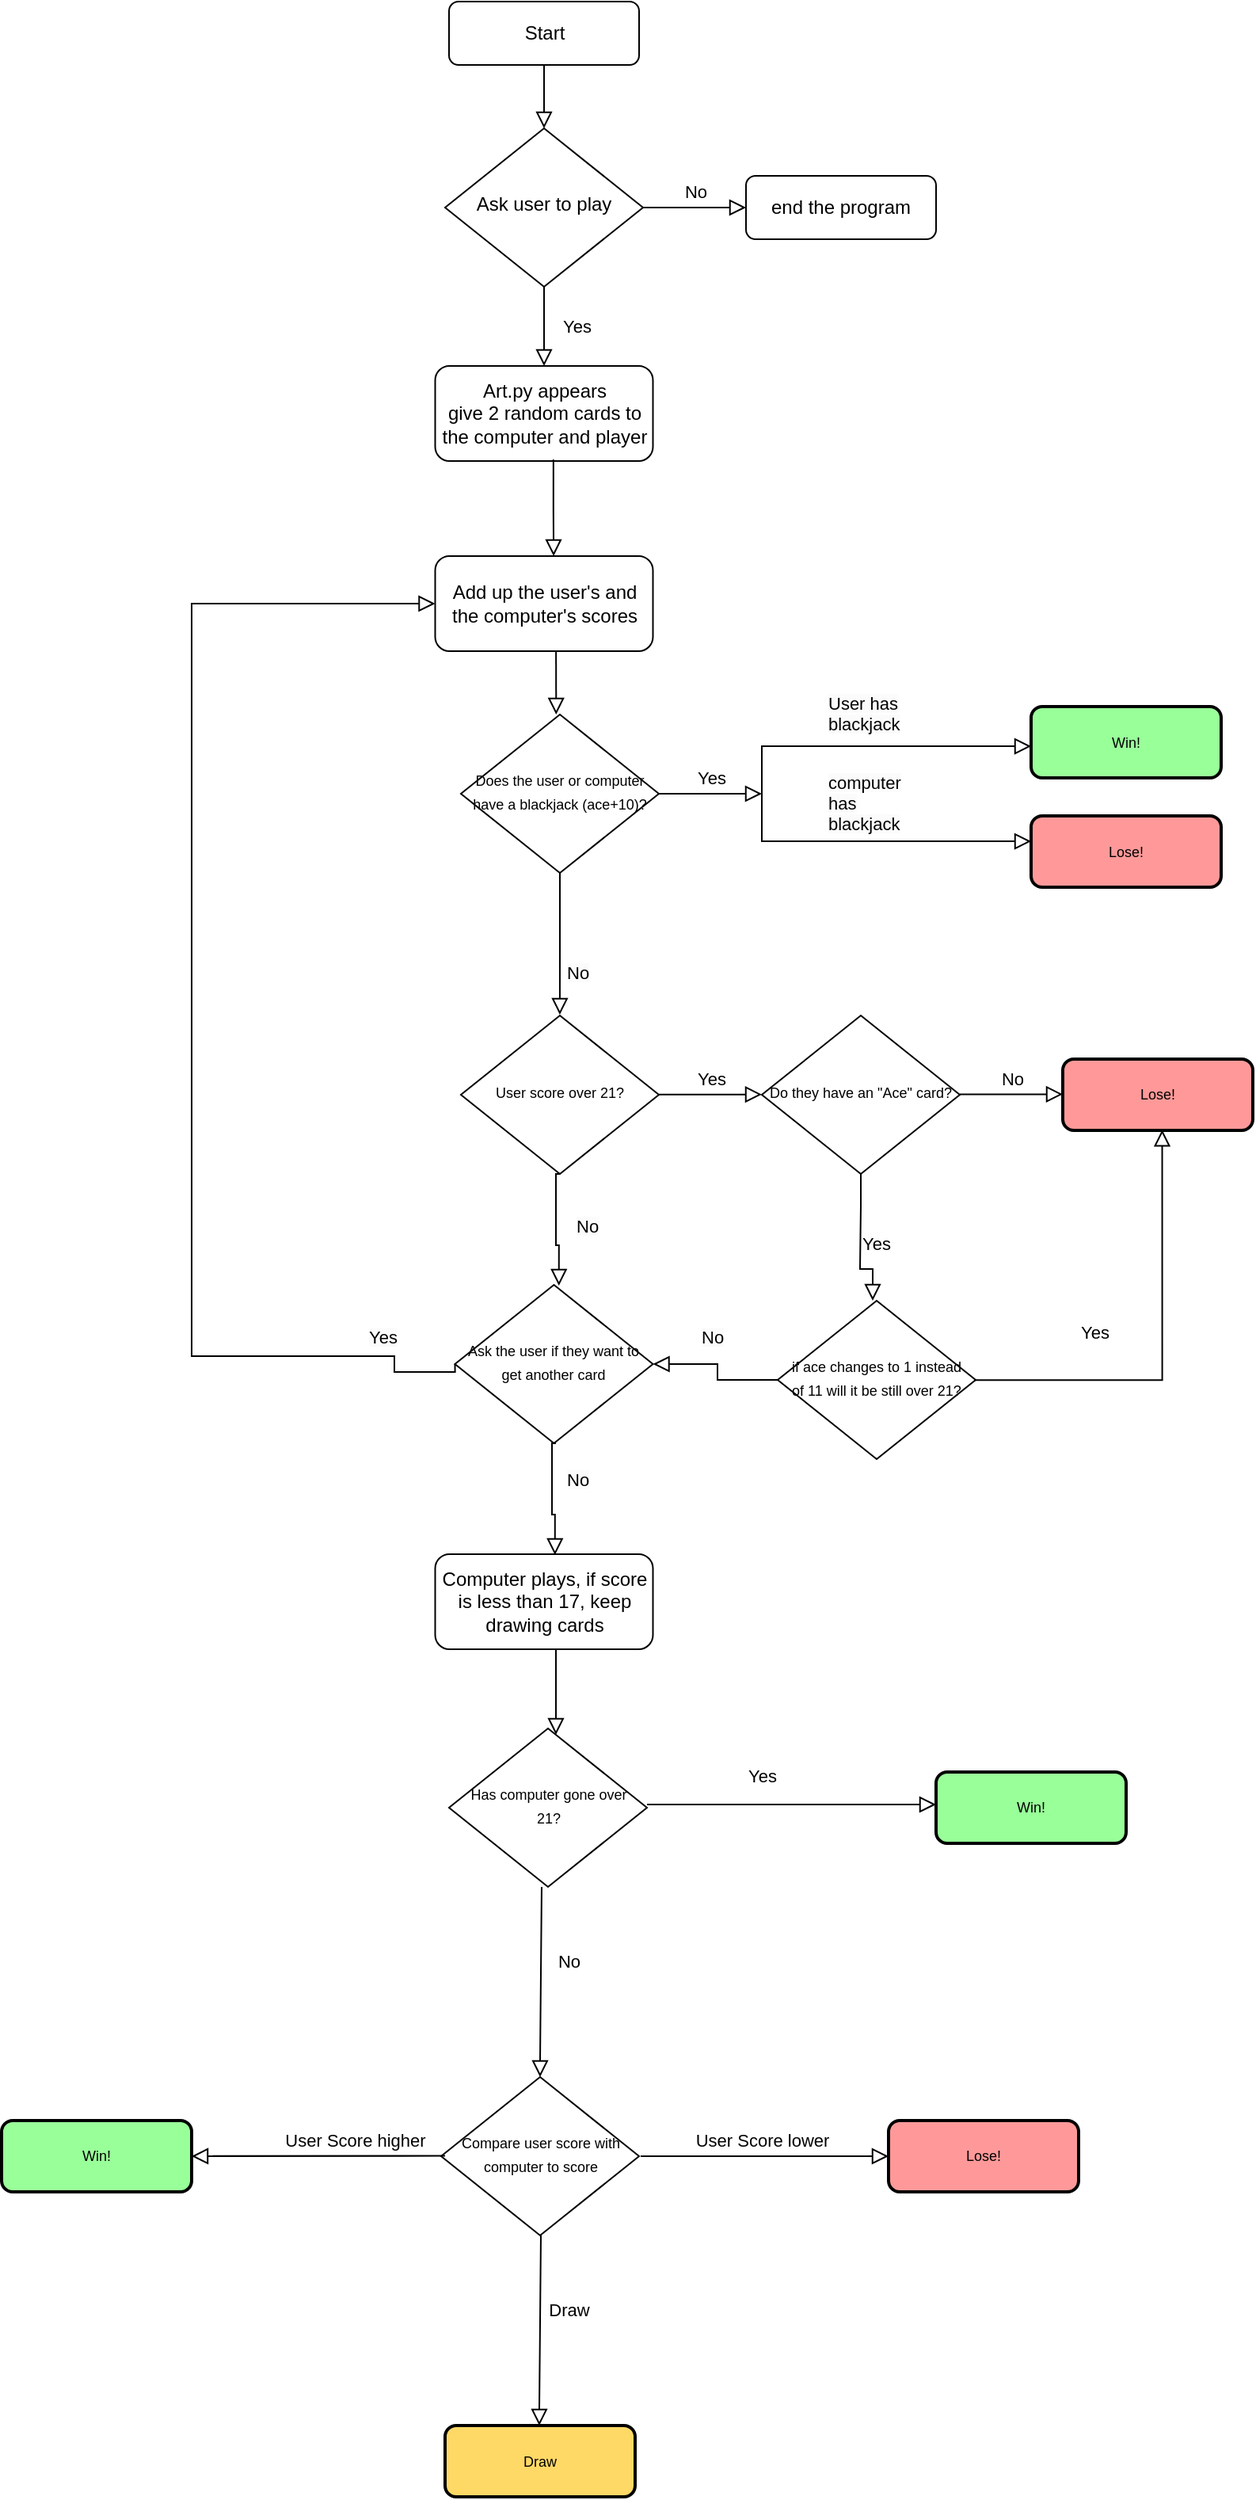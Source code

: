 <mxfile version="20.8.5" type="github">
  <diagram id="C5RBs43oDa-KdzZeNtuy" name="Page-1">
    <mxGraphModel dx="2571" dy="1107" grid="1" gridSize="10" guides="1" tooltips="1" connect="1" arrows="1" fold="1" page="1" pageScale="1" pageWidth="827" pageHeight="1169" math="0" shadow="0">
      <root>
        <mxCell id="WIyWlLk6GJQsqaUBKTNV-0" />
        <mxCell id="WIyWlLk6GJQsqaUBKTNV-1" parent="WIyWlLk6GJQsqaUBKTNV-0" />
        <mxCell id="WIyWlLk6GJQsqaUBKTNV-2" value="" style="rounded=0;html=1;jettySize=auto;orthogonalLoop=1;fontSize=11;endArrow=block;endFill=0;endSize=8;strokeWidth=1;shadow=0;labelBackgroundColor=none;edgeStyle=orthogonalEdgeStyle;" parent="WIyWlLk6GJQsqaUBKTNV-1" source="WIyWlLk6GJQsqaUBKTNV-3" target="WIyWlLk6GJQsqaUBKTNV-6" edge="1">
          <mxGeometry relative="1" as="geometry" />
        </mxCell>
        <mxCell id="WIyWlLk6GJQsqaUBKTNV-3" value="Start" style="rounded=1;whiteSpace=wrap;html=1;fontSize=12;glass=0;strokeWidth=1;shadow=0;" parent="WIyWlLk6GJQsqaUBKTNV-1" vertex="1">
          <mxGeometry x="172.5" y="70" width="120" height="40" as="geometry" />
        </mxCell>
        <mxCell id="WIyWlLk6GJQsqaUBKTNV-4" value="Yes" style="rounded=0;html=1;jettySize=auto;orthogonalLoop=1;fontSize=11;endArrow=block;endFill=0;endSize=8;strokeWidth=1;shadow=0;labelBackgroundColor=none;edgeStyle=orthogonalEdgeStyle;" parent="WIyWlLk6GJQsqaUBKTNV-1" source="WIyWlLk6GJQsqaUBKTNV-6" edge="1">
          <mxGeometry y="20" relative="1" as="geometry">
            <mxPoint as="offset" />
            <mxPoint x="232.5" y="300" as="targetPoint" />
          </mxGeometry>
        </mxCell>
        <mxCell id="WIyWlLk6GJQsqaUBKTNV-5" value="No" style="edgeStyle=orthogonalEdgeStyle;rounded=0;html=1;jettySize=auto;orthogonalLoop=1;fontSize=11;endArrow=block;endFill=0;endSize=8;strokeWidth=1;shadow=0;labelBackgroundColor=none;" parent="WIyWlLk6GJQsqaUBKTNV-1" source="WIyWlLk6GJQsqaUBKTNV-6" target="WIyWlLk6GJQsqaUBKTNV-7" edge="1">
          <mxGeometry y="10" relative="1" as="geometry">
            <mxPoint as="offset" />
          </mxGeometry>
        </mxCell>
        <mxCell id="WIyWlLk6GJQsqaUBKTNV-6" value="Ask user to play" style="rhombus;whiteSpace=wrap;html=1;shadow=0;fontFamily=Helvetica;fontSize=12;align=center;strokeWidth=1;spacing=6;spacingTop=-4;" parent="WIyWlLk6GJQsqaUBKTNV-1" vertex="1">
          <mxGeometry x="170" y="150" width="125" height="100" as="geometry" />
        </mxCell>
        <mxCell id="WIyWlLk6GJQsqaUBKTNV-7" value="end the program" style="rounded=1;whiteSpace=wrap;html=1;fontSize=12;glass=0;strokeWidth=1;shadow=0;" parent="WIyWlLk6GJQsqaUBKTNV-1" vertex="1">
          <mxGeometry x="360" y="180" width="120" height="40" as="geometry" />
        </mxCell>
        <mxCell id="7bwbReD94zH6a7A578yX-1" value="Art.py appears&lt;br&gt;give 2 random cards to the computer and player" style="rounded=1;whiteSpace=wrap;html=1;fontSize=12;glass=0;strokeWidth=1;shadow=0;" vertex="1" parent="WIyWlLk6GJQsqaUBKTNV-1">
          <mxGeometry x="163.75" y="300" width="137.5" height="60" as="geometry" />
        </mxCell>
        <mxCell id="7bwbReD94zH6a7A578yX-4" value="" style="rounded=0;html=1;jettySize=auto;orthogonalLoop=1;fontSize=11;endArrow=block;endFill=0;endSize=8;strokeWidth=1;shadow=0;labelBackgroundColor=none;edgeStyle=orthogonalEdgeStyle;exitX=0.543;exitY=0.984;exitDx=0;exitDy=0;exitPerimeter=0;" edge="1" parent="WIyWlLk6GJQsqaUBKTNV-1" source="7bwbReD94zH6a7A578yX-1">
          <mxGeometry y="20" relative="1" as="geometry">
            <mxPoint as="offset" />
            <mxPoint x="238.55" y="370" as="sourcePoint" />
            <mxPoint x="238.55" y="420" as="targetPoint" />
          </mxGeometry>
        </mxCell>
        <mxCell id="7bwbReD94zH6a7A578yX-7" value="Add up the user&#39;s and the computer&#39;s scores" style="rounded=1;whiteSpace=wrap;html=1;fontSize=12;glass=0;strokeWidth=1;shadow=0;" vertex="1" parent="WIyWlLk6GJQsqaUBKTNV-1">
          <mxGeometry x="163.75" y="420" width="137.5" height="60" as="geometry" />
        </mxCell>
        <mxCell id="7bwbReD94zH6a7A578yX-8" value="&lt;font style=&quot;font-size: 9px;&quot;&gt;Does the user or computer have a blackjack (ace+10)?&lt;/font&gt;" style="rhombus;whiteSpace=wrap;html=1;shadow=0;fontFamily=Helvetica;fontSize=12;align=center;strokeWidth=1;spacing=6;spacingTop=-4;" vertex="1" parent="WIyWlLk6GJQsqaUBKTNV-1">
          <mxGeometry x="180" y="520" width="125" height="100" as="geometry" />
        </mxCell>
        <mxCell id="7bwbReD94zH6a7A578yX-10" value="" style="rounded=0;html=1;jettySize=auto;orthogonalLoop=1;fontSize=11;endArrow=block;endFill=0;endSize=8;strokeWidth=1;shadow=0;labelBackgroundColor=none;edgeStyle=orthogonalEdgeStyle;exitX=0.555;exitY=1.009;exitDx=0;exitDy=0;exitPerimeter=0;" edge="1" parent="WIyWlLk6GJQsqaUBKTNV-1" source="7bwbReD94zH6a7A578yX-7">
          <mxGeometry y="20" relative="1" as="geometry">
            <mxPoint as="offset" />
            <mxPoint x="240.003" y="459.04" as="sourcePoint" />
            <mxPoint x="240.14" y="520" as="targetPoint" />
            <Array as="points" />
          </mxGeometry>
        </mxCell>
        <mxCell id="7bwbReD94zH6a7A578yX-11" value="" style="rounded=0;html=1;jettySize=auto;orthogonalLoop=1;fontSize=11;endArrow=block;endFill=0;endSize=8;strokeWidth=1;shadow=0;labelBackgroundColor=none;edgeStyle=orthogonalEdgeStyle;exitX=0.5;exitY=1;exitDx=0;exitDy=0;" edge="1" parent="WIyWlLk6GJQsqaUBKTNV-1" source="7bwbReD94zH6a7A578yX-8">
          <mxGeometry y="20" relative="1" as="geometry">
            <mxPoint as="offset" />
            <mxPoint x="242.382" y="670" as="sourcePoint" />
            <mxPoint x="242.46" y="709.46" as="targetPoint" />
            <Array as="points" />
          </mxGeometry>
        </mxCell>
        <mxCell id="7bwbReD94zH6a7A578yX-13" value="&lt;span style=&quot;color: rgb(0, 0, 0); font-family: Helvetica; font-size: 11px; font-style: normal; font-variant-ligatures: normal; font-variant-caps: normal; font-weight: 400; letter-spacing: normal; orphans: 2; text-align: center; text-indent: 0px; text-transform: none; widows: 2; word-spacing: 0px; -webkit-text-stroke-width: 0px; background-color: rgb(251, 251, 251); text-decoration-thickness: initial; text-decoration-style: initial; text-decoration-color: initial; float: none; display: inline !important;&quot;&gt;No&lt;/span&gt;" style="text;whiteSpace=wrap;html=1;fontSize=9;" vertex="1" parent="WIyWlLk6GJQsqaUBKTNV-1">
          <mxGeometry x="245" y="670" width="50" height="40" as="geometry" />
        </mxCell>
        <mxCell id="7bwbReD94zH6a7A578yX-15" value="Yes" style="edgeStyle=orthogonalEdgeStyle;rounded=0;html=1;jettySize=auto;orthogonalLoop=1;fontSize=11;endArrow=block;endFill=0;endSize=8;strokeWidth=1;shadow=0;labelBackgroundColor=none;" edge="1" parent="WIyWlLk6GJQsqaUBKTNV-1">
          <mxGeometry y="10" relative="1" as="geometry">
            <mxPoint as="offset" />
            <mxPoint x="305" y="570" as="sourcePoint" />
            <mxPoint x="370" y="570" as="targetPoint" />
          </mxGeometry>
        </mxCell>
        <mxCell id="7bwbReD94zH6a7A578yX-16" value="Win!" style="rounded=1;whiteSpace=wrap;html=1;absoluteArcSize=1;arcSize=14;strokeWidth=2;fontSize=9;fillColor=#99FF99;" vertex="1" parent="WIyWlLk6GJQsqaUBKTNV-1">
          <mxGeometry x="540" y="515" width="120" height="45" as="geometry" />
        </mxCell>
        <mxCell id="7bwbReD94zH6a7A578yX-18" value="" style="edgeStyle=orthogonalEdgeStyle;rounded=0;html=1;jettySize=auto;orthogonalLoop=1;fontSize=11;endArrow=block;endFill=0;endSize=8;strokeWidth=1;shadow=0;labelBackgroundColor=none;entryX=0;entryY=0.556;entryDx=0;entryDy=0;entryPerimeter=0;" edge="1" parent="WIyWlLk6GJQsqaUBKTNV-1" target="7bwbReD94zH6a7A578yX-16">
          <mxGeometry x="0.151" relative="1" as="geometry">
            <mxPoint as="offset" />
            <mxPoint x="370" y="570" as="sourcePoint" />
            <mxPoint x="530" y="540" as="targetPoint" />
            <Array as="points">
              <mxPoint x="370" y="540" />
            </Array>
          </mxGeometry>
        </mxCell>
        <mxCell id="7bwbReD94zH6a7A578yX-19" value="" style="edgeStyle=orthogonalEdgeStyle;rounded=0;html=1;jettySize=auto;orthogonalLoop=1;fontSize=11;endArrow=block;endFill=0;endSize=8;strokeWidth=1;shadow=0;labelBackgroundColor=none;entryX=0;entryY=0.356;entryDx=0;entryDy=0;entryPerimeter=0;" edge="1" parent="WIyWlLk6GJQsqaUBKTNV-1" target="7bwbReD94zH6a7A578yX-20">
          <mxGeometry x="0.151" relative="1" as="geometry">
            <mxPoint as="offset" />
            <mxPoint x="370" y="570" as="sourcePoint" />
            <mxPoint x="530" y="600" as="targetPoint" />
            <Array as="points">
              <mxPoint x="370" y="600" />
            </Array>
          </mxGeometry>
        </mxCell>
        <mxCell id="7bwbReD94zH6a7A578yX-20" value="Lose!" style="rounded=1;whiteSpace=wrap;html=1;absoluteArcSize=1;arcSize=14;strokeWidth=2;fontSize=9;fillColor=#FF9999;" vertex="1" parent="WIyWlLk6GJQsqaUBKTNV-1">
          <mxGeometry x="540" y="584" width="120" height="45" as="geometry" />
        </mxCell>
        <mxCell id="7bwbReD94zH6a7A578yX-21" value="&lt;span style=&quot;color: rgb(0, 0, 0); font-family: Helvetica; font-size: 11px; font-style: normal; font-variant-ligatures: normal; font-variant-caps: normal; font-weight: 400; letter-spacing: normal; orphans: 2; text-align: center; text-indent: 0px; text-transform: none; widows: 2; word-spacing: 0px; -webkit-text-stroke-width: 0px; background-color: rgb(251, 251, 251); text-decoration-thickness: initial; text-decoration-style: initial; text-decoration-color: initial; float: none; display: inline !important;&quot;&gt;User has blackjack&lt;/span&gt;" style="text;whiteSpace=wrap;html=1;fontSize=9;" vertex="1" parent="WIyWlLk6GJQsqaUBKTNV-1">
          <mxGeometry x="410" y="500" width="50" height="40" as="geometry" />
        </mxCell>
        <mxCell id="7bwbReD94zH6a7A578yX-22" value="&lt;span style=&quot;color: rgb(0, 0, 0); font-family: Helvetica; font-size: 11px; font-style: normal; font-variant-ligatures: normal; font-variant-caps: normal; font-weight: 400; letter-spacing: normal; orphans: 2; text-align: center; text-indent: 0px; text-transform: none; widows: 2; word-spacing: 0px; -webkit-text-stroke-width: 0px; background-color: rgb(251, 251, 251); text-decoration-thickness: initial; text-decoration-style: initial; text-decoration-color: initial; float: none; display: inline !important;&quot;&gt;computer has blackjack&lt;/span&gt;" style="text;whiteSpace=wrap;html=1;fontSize=9;" vertex="1" parent="WIyWlLk6GJQsqaUBKTNV-1">
          <mxGeometry x="410" y="550" width="50" height="40" as="geometry" />
        </mxCell>
        <mxCell id="7bwbReD94zH6a7A578yX-23" value="&lt;font style=&quot;font-size: 9px;&quot;&gt;User score over 21?&lt;/font&gt;" style="rhombus;whiteSpace=wrap;html=1;shadow=0;fontFamily=Helvetica;fontSize=12;align=center;strokeWidth=1;spacing=6;spacingTop=-4;" vertex="1" parent="WIyWlLk6GJQsqaUBKTNV-1">
          <mxGeometry x="180" y="710" width="125" height="100" as="geometry" />
        </mxCell>
        <mxCell id="7bwbReD94zH6a7A578yX-24" value="Yes" style="edgeStyle=orthogonalEdgeStyle;rounded=0;html=1;jettySize=auto;orthogonalLoop=1;fontSize=11;endArrow=block;endFill=0;endSize=8;strokeWidth=1;shadow=0;labelBackgroundColor=none;" edge="1" parent="WIyWlLk6GJQsqaUBKTNV-1">
          <mxGeometry y="10" relative="1" as="geometry">
            <mxPoint as="offset" />
            <mxPoint x="305" y="759.83" as="sourcePoint" />
            <mxPoint x="370" y="759.83" as="targetPoint" />
          </mxGeometry>
        </mxCell>
        <mxCell id="7bwbReD94zH6a7A578yX-25" value="&lt;font style=&quot;font-size: 9px;&quot;&gt;Do they have an &quot;Ace&quot; card?&lt;/font&gt;" style="rhombus;whiteSpace=wrap;html=1;shadow=0;fontFamily=Helvetica;fontSize=12;align=center;strokeWidth=1;spacing=6;spacingTop=-4;" vertex="1" parent="WIyWlLk6GJQsqaUBKTNV-1">
          <mxGeometry x="370" y="710" width="125" height="100" as="geometry" />
        </mxCell>
        <mxCell id="7bwbReD94zH6a7A578yX-26" value="No" style="edgeStyle=orthogonalEdgeStyle;rounded=0;html=1;jettySize=auto;orthogonalLoop=1;fontSize=11;endArrow=block;endFill=0;endSize=8;strokeWidth=1;shadow=0;labelBackgroundColor=none;" edge="1" parent="WIyWlLk6GJQsqaUBKTNV-1">
          <mxGeometry y="10" relative="1" as="geometry">
            <mxPoint as="offset" />
            <mxPoint x="495" y="759.71" as="sourcePoint" />
            <mxPoint x="560" y="759.71" as="targetPoint" />
          </mxGeometry>
        </mxCell>
        <mxCell id="7bwbReD94zH6a7A578yX-27" value="Lose!" style="rounded=1;whiteSpace=wrap;html=1;absoluteArcSize=1;arcSize=14;strokeWidth=2;fontSize=9;fillColor=#FF9999;" vertex="1" parent="WIyWlLk6GJQsqaUBKTNV-1">
          <mxGeometry x="560" y="737.5" width="120" height="45" as="geometry" />
        </mxCell>
        <mxCell id="7bwbReD94zH6a7A578yX-28" value="Yes" style="edgeStyle=orthogonalEdgeStyle;rounded=0;html=1;jettySize=auto;orthogonalLoop=1;fontSize=11;endArrow=block;endFill=0;endSize=8;strokeWidth=1;shadow=0;labelBackgroundColor=none;exitX=0.5;exitY=1;exitDx=0;exitDy=0;" edge="1" parent="WIyWlLk6GJQsqaUBKTNV-1" source="7bwbReD94zH6a7A578yX-25">
          <mxGeometry y="10" relative="1" as="geometry">
            <mxPoint as="offset" />
            <mxPoint x="410" y="830.0" as="sourcePoint" />
            <mxPoint x="440" y="890" as="targetPoint" />
            <Array as="points">
              <mxPoint x="433" y="830" />
              <mxPoint x="432" y="830" />
              <mxPoint x="432" y="870" />
              <mxPoint x="440" y="870" />
            </Array>
          </mxGeometry>
        </mxCell>
        <mxCell id="7bwbReD94zH6a7A578yX-29" value="&lt;font style=&quot;font-size: 9px;&quot;&gt;if ace changes to 1 instead of 11 will it be still over 21?&lt;/font&gt;" style="rhombus;whiteSpace=wrap;html=1;shadow=0;fontFamily=Helvetica;fontSize=12;align=center;strokeWidth=1;spacing=6;spacingTop=-4;" vertex="1" parent="WIyWlLk6GJQsqaUBKTNV-1">
          <mxGeometry x="380" y="890" width="125" height="100" as="geometry" />
        </mxCell>
        <mxCell id="7bwbReD94zH6a7A578yX-30" value="Yes" style="edgeStyle=orthogonalEdgeStyle;rounded=0;html=1;jettySize=auto;orthogonalLoop=1;fontSize=11;endArrow=block;endFill=0;endSize=8;strokeWidth=1;shadow=0;labelBackgroundColor=none;exitX=0.993;exitY=0.501;exitDx=0;exitDy=0;exitPerimeter=0;entryX=0.523;entryY=0.992;entryDx=0;entryDy=0;entryPerimeter=0;" edge="1" parent="WIyWlLk6GJQsqaUBKTNV-1" source="7bwbReD94zH6a7A578yX-29" target="7bwbReD94zH6a7A578yX-27">
          <mxGeometry x="-0.451" y="30" relative="1" as="geometry">
            <mxPoint as="offset" />
            <mxPoint x="510" y="940" as="sourcePoint" />
            <mxPoint x="600" y="940" as="targetPoint" />
            <Array as="points">
              <mxPoint x="623" y="940" />
            </Array>
          </mxGeometry>
        </mxCell>
        <mxCell id="7bwbReD94zH6a7A578yX-31" value="&lt;font style=&quot;font-size: 9px;&quot;&gt;Ask the user if they want to get another card&lt;/font&gt;" style="rhombus;whiteSpace=wrap;html=1;shadow=0;fontFamily=Helvetica;fontSize=12;align=center;strokeWidth=1;spacing=6;spacingTop=-4;" vertex="1" parent="WIyWlLk6GJQsqaUBKTNV-1">
          <mxGeometry x="176.25" y="880" width="125" height="100" as="geometry" />
        </mxCell>
        <mxCell id="7bwbReD94zH6a7A578yX-33" value="" style="rounded=0;html=1;jettySize=auto;orthogonalLoop=1;fontSize=11;endArrow=block;endFill=0;endSize=8;strokeWidth=1;shadow=0;labelBackgroundColor=none;edgeStyle=orthogonalEdgeStyle;exitX=0.5;exitY=1;exitDx=0;exitDy=0;entryX=0.525;entryY=0.005;entryDx=0;entryDy=0;entryPerimeter=0;" edge="1" parent="WIyWlLk6GJQsqaUBKTNV-1" target="7bwbReD94zH6a7A578yX-31">
          <mxGeometry y="20" relative="1" as="geometry">
            <mxPoint as="offset" />
            <mxPoint x="242.45" y="810" as="sourcePoint" />
            <mxPoint x="242.41" y="899.46" as="targetPoint" />
            <Array as="points">
              <mxPoint x="240" y="810" />
              <mxPoint x="240" y="855" />
              <mxPoint x="242" y="855" />
            </Array>
          </mxGeometry>
        </mxCell>
        <mxCell id="7bwbReD94zH6a7A578yX-34" value="&lt;span style=&quot;color: rgb(0, 0, 0); font-family: Helvetica; font-size: 11px; font-style: normal; font-variant-ligatures: normal; font-variant-caps: normal; font-weight: 400; letter-spacing: normal; orphans: 2; text-align: center; text-indent: 0px; text-transform: none; widows: 2; word-spacing: 0px; -webkit-text-stroke-width: 0px; background-color: rgb(251, 251, 251); text-decoration-thickness: initial; text-decoration-style: initial; text-decoration-color: initial; float: none; display: inline !important;&quot;&gt;No&lt;/span&gt;" style="text;whiteSpace=wrap;html=1;fontSize=9;" vertex="1" parent="WIyWlLk6GJQsqaUBKTNV-1">
          <mxGeometry x="251.25" y="830" width="50" height="40" as="geometry" />
        </mxCell>
        <mxCell id="7bwbReD94zH6a7A578yX-35" value="" style="rounded=0;html=1;jettySize=auto;orthogonalLoop=1;fontSize=11;endArrow=block;endFill=0;endSize=8;strokeWidth=1;shadow=0;labelBackgroundColor=none;edgeStyle=orthogonalEdgeStyle;exitX=0;exitY=0.5;exitDx=0;exitDy=0;entryX=1;entryY=0.5;entryDx=0;entryDy=0;" edge="1" parent="WIyWlLk6GJQsqaUBKTNV-1" source="7bwbReD94zH6a7A578yX-29" target="7bwbReD94zH6a7A578yX-31">
          <mxGeometry y="20" relative="1" as="geometry">
            <mxPoint as="offset" />
            <mxPoint x="342.45" y="894.75" as="sourcePoint" />
            <mxPoint x="341.875" y="965.25" as="targetPoint" />
            <Array as="points">
              <mxPoint x="342" y="940" />
              <mxPoint x="342" y="930" />
            </Array>
          </mxGeometry>
        </mxCell>
        <mxCell id="7bwbReD94zH6a7A578yX-36" value="&lt;span style=&quot;color: rgb(0, 0, 0); font-family: Helvetica; font-size: 11px; font-style: normal; font-variant-ligatures: normal; font-variant-caps: normal; font-weight: 400; letter-spacing: normal; orphans: 2; text-align: center; text-indent: 0px; text-transform: none; widows: 2; word-spacing: 0px; -webkit-text-stroke-width: 0px; background-color: rgb(251, 251, 251); text-decoration-thickness: initial; text-decoration-style: initial; text-decoration-color: initial; float: none; display: inline !important;&quot;&gt;No&lt;/span&gt;" style="text;whiteSpace=wrap;html=1;fontSize=9;" vertex="1" parent="WIyWlLk6GJQsqaUBKTNV-1">
          <mxGeometry x="330" y="900" width="50" height="40" as="geometry" />
        </mxCell>
        <mxCell id="7bwbReD94zH6a7A578yX-37" value="" style="rounded=0;html=1;jettySize=auto;orthogonalLoop=1;fontSize=11;endArrow=block;endFill=0;endSize=8;strokeWidth=1;shadow=0;labelBackgroundColor=none;edgeStyle=orthogonalEdgeStyle;exitX=0;exitY=0.5;exitDx=0;exitDy=0;entryX=0;entryY=0.5;entryDx=0;entryDy=0;" edge="1" parent="WIyWlLk6GJQsqaUBKTNV-1" source="7bwbReD94zH6a7A578yX-31" target="7bwbReD94zH6a7A578yX-7">
          <mxGeometry y="20" relative="1" as="geometry">
            <mxPoint as="offset" />
            <mxPoint x="176.25" y="935" as="sourcePoint" />
            <mxPoint x="10" y="440" as="targetPoint" />
            <Array as="points">
              <mxPoint x="176" y="935" />
              <mxPoint x="138" y="935" />
              <mxPoint x="138" y="925" />
              <mxPoint x="10" y="925" />
              <mxPoint x="10" y="450" />
            </Array>
          </mxGeometry>
        </mxCell>
        <mxCell id="7bwbReD94zH6a7A578yX-38" value="&lt;span style=&quot;color: rgb(0, 0, 0); font-family: Helvetica; font-size: 11px; font-style: normal; font-variant-ligatures: normal; font-variant-caps: normal; font-weight: 400; letter-spacing: normal; orphans: 2; text-align: center; text-indent: 0px; text-transform: none; widows: 2; word-spacing: 0px; -webkit-text-stroke-width: 0px; background-color: rgb(251, 251, 251); text-decoration-thickness: initial; text-decoration-style: initial; text-decoration-color: initial; float: none; display: inline !important;&quot;&gt;Yes&lt;/span&gt;" style="text;whiteSpace=wrap;html=1;fontSize=9;" vertex="1" parent="WIyWlLk6GJQsqaUBKTNV-1">
          <mxGeometry x="120" y="900" width="50" height="40" as="geometry" />
        </mxCell>
        <mxCell id="7bwbReD94zH6a7A578yX-39" value="" style="rounded=0;html=1;jettySize=auto;orthogonalLoop=1;fontSize=11;endArrow=block;endFill=0;endSize=8;strokeWidth=1;shadow=0;labelBackgroundColor=none;edgeStyle=orthogonalEdgeStyle;exitX=0.5;exitY=1;exitDx=0;exitDy=0;entryX=0.525;entryY=0.005;entryDx=0;entryDy=0;entryPerimeter=0;" edge="1" parent="WIyWlLk6GJQsqaUBKTNV-1">
          <mxGeometry y="20" relative="1" as="geometry">
            <mxPoint as="offset" />
            <mxPoint x="239.97" y="980" as="sourcePoint" />
            <mxPoint x="239.395" y="1050.5" as="targetPoint" />
            <Array as="points">
              <mxPoint x="237.52" y="980" />
              <mxPoint x="237.52" y="1025" />
              <mxPoint x="239.52" y="1025" />
            </Array>
          </mxGeometry>
        </mxCell>
        <mxCell id="7bwbReD94zH6a7A578yX-40" value="&lt;span style=&quot;color: rgb(0, 0, 0); font-family: Helvetica; font-size: 11px; font-style: normal; font-variant-ligatures: normal; font-variant-caps: normal; font-weight: 400; letter-spacing: normal; orphans: 2; text-align: center; text-indent: 0px; text-transform: none; widows: 2; word-spacing: 0px; -webkit-text-stroke-width: 0px; background-color: rgb(251, 251, 251); text-decoration-thickness: initial; text-decoration-style: initial; text-decoration-color: initial; float: none; display: inline !important;&quot;&gt;No&lt;/span&gt;" style="text;whiteSpace=wrap;html=1;fontSize=9;" vertex="1" parent="WIyWlLk6GJQsqaUBKTNV-1">
          <mxGeometry x="245" y="990" width="50" height="40" as="geometry" />
        </mxCell>
        <mxCell id="7bwbReD94zH6a7A578yX-42" value="Computer plays, if score is less than 17, keep drawing cards" style="rounded=1;whiteSpace=wrap;html=1;fontSize=12;glass=0;strokeWidth=1;shadow=0;" vertex="1" parent="WIyWlLk6GJQsqaUBKTNV-1">
          <mxGeometry x="163.75" y="1050" width="137.5" height="60" as="geometry" />
        </mxCell>
        <mxCell id="7bwbReD94zH6a7A578yX-43" value="&lt;font style=&quot;font-size: 9px;&quot;&gt;Has computer gone over 21?&lt;/font&gt;" style="rhombus;whiteSpace=wrap;html=1;shadow=0;fontFamily=Helvetica;fontSize=12;align=center;strokeWidth=1;spacing=6;spacingTop=-4;" vertex="1" parent="WIyWlLk6GJQsqaUBKTNV-1">
          <mxGeometry x="172.5" y="1160" width="125" height="100" as="geometry" />
        </mxCell>
        <mxCell id="7bwbReD94zH6a7A578yX-44" value="Yes" style="edgeStyle=orthogonalEdgeStyle;rounded=0;html=1;jettySize=auto;orthogonalLoop=1;fontSize=11;endArrow=block;endFill=0;endSize=8;strokeWidth=1;shadow=0;labelBackgroundColor=none;exitX=0.993;exitY=0.501;exitDx=0;exitDy=0;exitPerimeter=0;" edge="1" parent="WIyWlLk6GJQsqaUBKTNV-1">
          <mxGeometry x="-0.205" y="18" relative="1" as="geometry">
            <mxPoint as="offset" />
            <mxPoint x="297.495" y="1207.96" as="sourcePoint" />
            <mxPoint x="480" y="1208" as="targetPoint" />
            <Array as="points">
              <mxPoint x="416.37" y="1207.86" />
            </Array>
          </mxGeometry>
        </mxCell>
        <mxCell id="7bwbReD94zH6a7A578yX-45" value="Win!" style="rounded=1;whiteSpace=wrap;html=1;absoluteArcSize=1;arcSize=14;strokeWidth=2;fontSize=9;fillColor=#99FF99;" vertex="1" parent="WIyWlLk6GJQsqaUBKTNV-1">
          <mxGeometry x="480" y="1187.5" width="120" height="45" as="geometry" />
        </mxCell>
        <mxCell id="7bwbReD94zH6a7A578yX-46" value="" style="edgeStyle=orthogonalEdgeStyle;rounded=0;html=1;jettySize=auto;orthogonalLoop=1;fontSize=11;endArrow=block;endFill=0;endSize=8;strokeWidth=1;shadow=0;labelBackgroundColor=none;exitX=0.993;exitY=0.501;exitDx=0;exitDy=0;exitPerimeter=0;" edge="1" parent="WIyWlLk6GJQsqaUBKTNV-1" target="7bwbReD94zH6a7A578yX-43">
          <mxGeometry x="-0.205" y="18" relative="1" as="geometry">
            <mxPoint as="offset" />
            <mxPoint x="232.705" y="1110" as="sourcePoint" />
            <mxPoint x="235" y="1150" as="targetPoint" />
            <Array as="points">
              <mxPoint x="240" y="1110" />
            </Array>
          </mxGeometry>
        </mxCell>
        <mxCell id="7bwbReD94zH6a7A578yX-47" value="No" style="edgeStyle=orthogonalEdgeStyle;rounded=0;html=1;jettySize=auto;orthogonalLoop=1;fontSize=11;endArrow=block;endFill=0;endSize=8;strokeWidth=1;shadow=0;labelBackgroundColor=none;exitX=0.993;exitY=0.501;exitDx=0;exitDy=0;exitPerimeter=0;" edge="1" parent="WIyWlLk6GJQsqaUBKTNV-1">
          <mxGeometry x="-0.205" y="18" relative="1" as="geometry">
            <mxPoint as="offset" />
            <mxPoint x="230.995" y="1260" as="sourcePoint" />
            <mxPoint x="230" y="1380" as="targetPoint" />
            <Array as="points">
              <mxPoint x="230" y="1260" />
              <mxPoint x="230" y="1370" />
            </Array>
          </mxGeometry>
        </mxCell>
        <mxCell id="7bwbReD94zH6a7A578yX-48" value="&lt;font style=&quot;font-size: 9px;&quot;&gt;Compare user score with computer to score&lt;/font&gt;" style="rhombus;whiteSpace=wrap;html=1;shadow=0;fontFamily=Helvetica;fontSize=12;align=center;strokeWidth=1;spacing=6;spacingTop=-4;" vertex="1" parent="WIyWlLk6GJQsqaUBKTNV-1">
          <mxGeometry x="167.5" y="1380" width="125" height="100" as="geometry" />
        </mxCell>
        <mxCell id="7bwbReD94zH6a7A578yX-49" value="User Score lower" style="edgeStyle=orthogonalEdgeStyle;rounded=0;html=1;jettySize=auto;orthogonalLoop=1;fontSize=11;endArrow=block;endFill=0;endSize=8;strokeWidth=1;shadow=0;labelBackgroundColor=none;exitX=0.993;exitY=0.501;exitDx=0;exitDy=0;exitPerimeter=0;" edge="1" parent="WIyWlLk6GJQsqaUBKTNV-1">
          <mxGeometry x="-0.022" y="10" relative="1" as="geometry">
            <mxPoint as="offset" />
            <mxPoint x="293.495" y="1430" as="sourcePoint" />
            <mxPoint x="450" y="1430" as="targetPoint" />
            <Array as="points">
              <mxPoint x="440" y="1430" />
            </Array>
          </mxGeometry>
        </mxCell>
        <mxCell id="7bwbReD94zH6a7A578yX-53" value="User Score higher" style="edgeStyle=orthogonalEdgeStyle;rounded=0;html=1;jettySize=auto;orthogonalLoop=1;fontSize=11;endArrow=block;endFill=0;endSize=8;strokeWidth=1;shadow=0;labelBackgroundColor=none;exitX=0.993;exitY=0.501;exitDx=0;exitDy=0;exitPerimeter=0;" edge="1" parent="WIyWlLk6GJQsqaUBKTNV-1">
          <mxGeometry x="-0.416" y="10" relative="1" as="geometry">
            <mxPoint as="offset" />
            <mxPoint x="23.495" y="1429.83" as="sourcePoint" />
            <mxPoint x="10" y="1430" as="targetPoint" />
            <Array as="points">
              <mxPoint x="170" y="1429.83" />
            </Array>
          </mxGeometry>
        </mxCell>
        <mxCell id="7bwbReD94zH6a7A578yX-54" value="Draw" style="edgeStyle=orthogonalEdgeStyle;rounded=0;html=1;jettySize=auto;orthogonalLoop=1;fontSize=11;endArrow=block;endFill=0;endSize=8;strokeWidth=1;shadow=0;labelBackgroundColor=none;exitX=0.993;exitY=0.501;exitDx=0;exitDy=0;exitPerimeter=0;" edge="1" parent="WIyWlLk6GJQsqaUBKTNV-1">
          <mxGeometry x="-0.205" y="18" relative="1" as="geometry">
            <mxPoint as="offset" />
            <mxPoint x="230.495" y="1480.0" as="sourcePoint" />
            <mxPoint x="229.5" y="1600.0" as="targetPoint" />
            <Array as="points">
              <mxPoint x="229.5" y="1480" />
              <mxPoint x="229.5" y="1590" />
            </Array>
          </mxGeometry>
        </mxCell>
        <mxCell id="7bwbReD94zH6a7A578yX-55" value="Win!" style="rounded=1;whiteSpace=wrap;html=1;absoluteArcSize=1;arcSize=14;strokeWidth=2;fontSize=9;fillColor=#99FF99;" vertex="1" parent="WIyWlLk6GJQsqaUBKTNV-1">
          <mxGeometry x="-110" y="1407.5" width="120" height="45" as="geometry" />
        </mxCell>
        <mxCell id="7bwbReD94zH6a7A578yX-56" value="Lose!" style="rounded=1;whiteSpace=wrap;html=1;absoluteArcSize=1;arcSize=14;strokeWidth=2;fontSize=9;fillColor=#FF9999;" vertex="1" parent="WIyWlLk6GJQsqaUBKTNV-1">
          <mxGeometry x="450" y="1407.5" width="120" height="45" as="geometry" />
        </mxCell>
        <mxCell id="7bwbReD94zH6a7A578yX-57" value="Draw" style="rounded=1;whiteSpace=wrap;html=1;absoluteArcSize=1;arcSize=14;strokeWidth=2;fontSize=9;fillColor=#FFD966;" vertex="1" parent="WIyWlLk6GJQsqaUBKTNV-1">
          <mxGeometry x="170" y="1600" width="120" height="45" as="geometry" />
        </mxCell>
      </root>
    </mxGraphModel>
  </diagram>
</mxfile>
